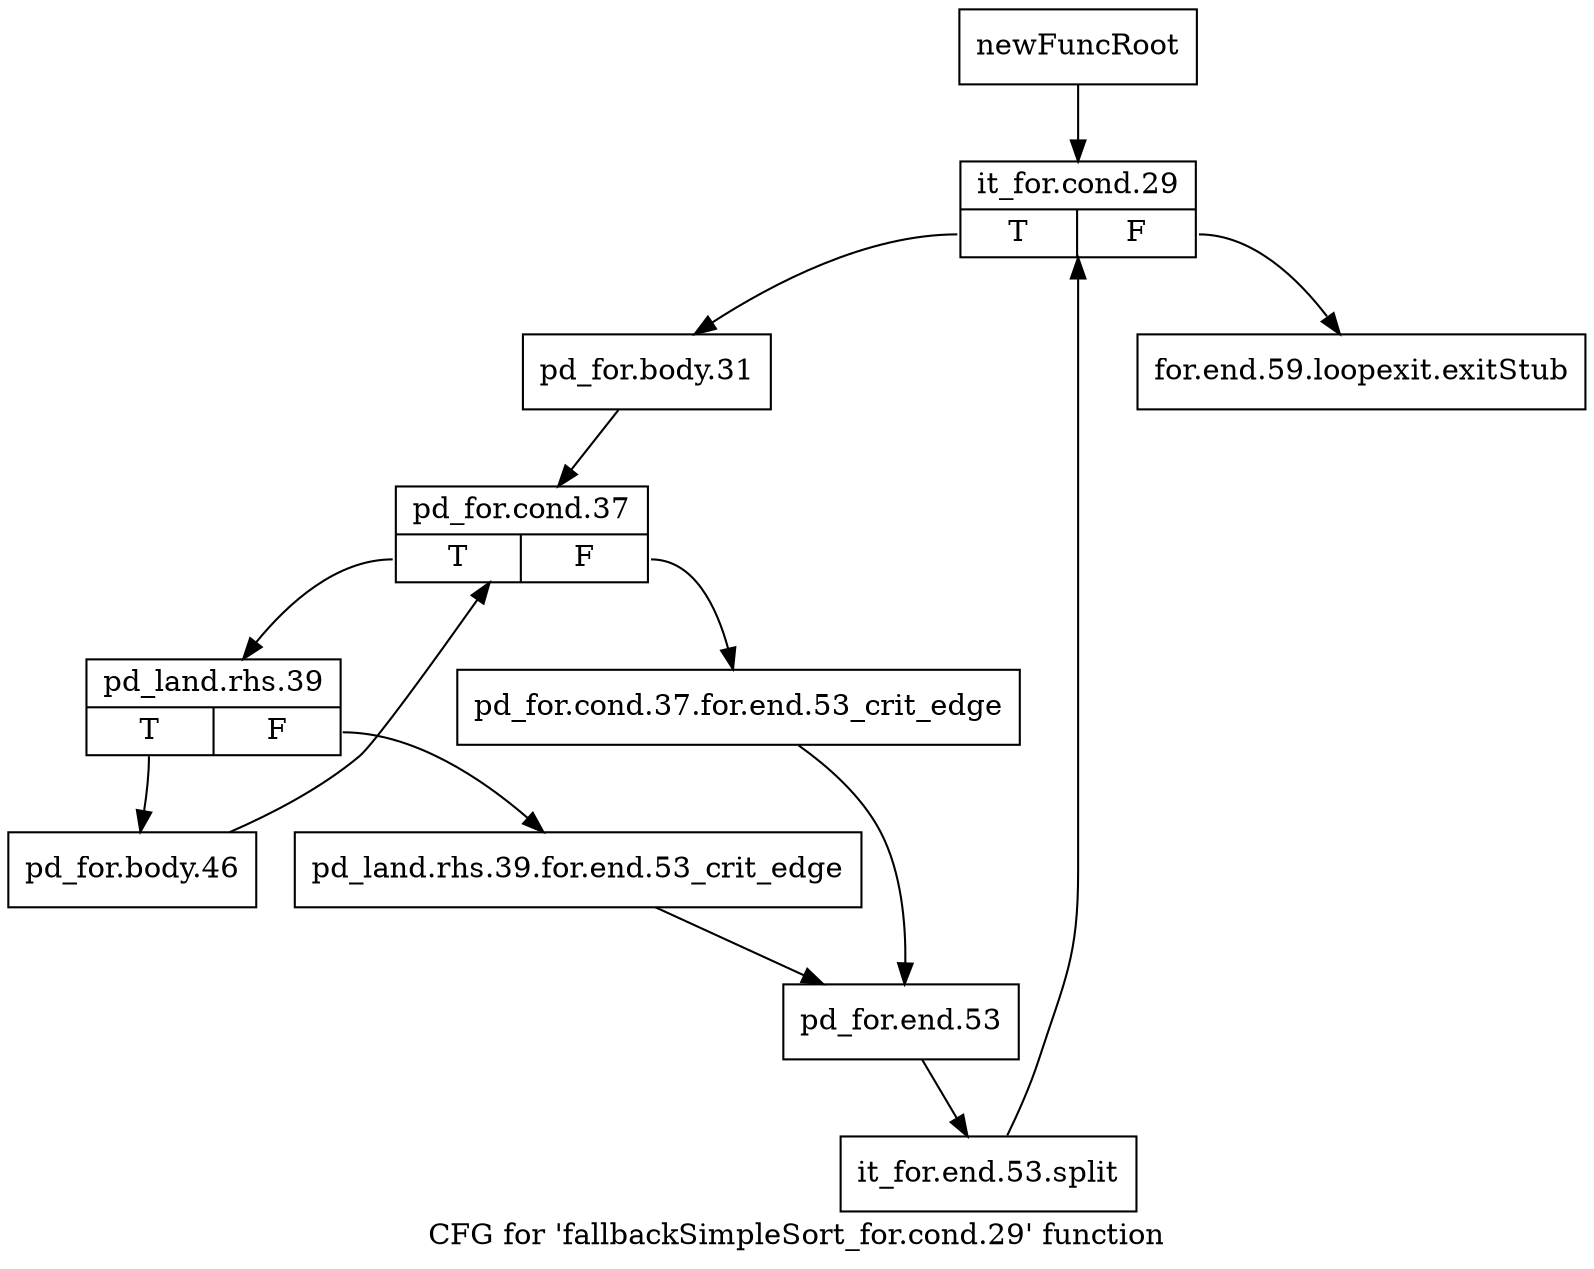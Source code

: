 digraph "CFG for 'fallbackSimpleSort_for.cond.29' function" {
	label="CFG for 'fallbackSimpleSort_for.cond.29' function";

	Node0x181c5f0 [shape=record,label="{newFuncRoot}"];
	Node0x181c5f0 -> Node0x181c690;
	Node0x181c640 [shape=record,label="{for.end.59.loopexit.exitStub}"];
	Node0x181c690 [shape=record,label="{it_for.cond.29|{<s0>T|<s1>F}}"];
	Node0x181c690:s0 -> Node0x181c6e0;
	Node0x181c690:s1 -> Node0x181c640;
	Node0x181c6e0 [shape=record,label="{pd_for.body.31}"];
	Node0x181c6e0 -> Node0x181c730;
	Node0x181c730 [shape=record,label="{pd_for.cond.37|{<s0>T|<s1>F}}"];
	Node0x181c730:s0 -> Node0x181c7d0;
	Node0x181c730:s1 -> Node0x181c780;
	Node0x181c780 [shape=record,label="{pd_for.cond.37.for.end.53_crit_edge}"];
	Node0x181c780 -> Node0x181c870;
	Node0x181c7d0 [shape=record,label="{pd_land.rhs.39|{<s0>T|<s1>F}}"];
	Node0x181c7d0:s0 -> Node0x181c8c0;
	Node0x181c7d0:s1 -> Node0x181c820;
	Node0x181c820 [shape=record,label="{pd_land.rhs.39.for.end.53_crit_edge}"];
	Node0x181c820 -> Node0x181c870;
	Node0x181c870 [shape=record,label="{pd_for.end.53}"];
	Node0x181c870 -> Node0x1c0e190;
	Node0x1c0e190 [shape=record,label="{it_for.end.53.split}"];
	Node0x1c0e190 -> Node0x181c690;
	Node0x181c8c0 [shape=record,label="{pd_for.body.46}"];
	Node0x181c8c0 -> Node0x181c730;
}
